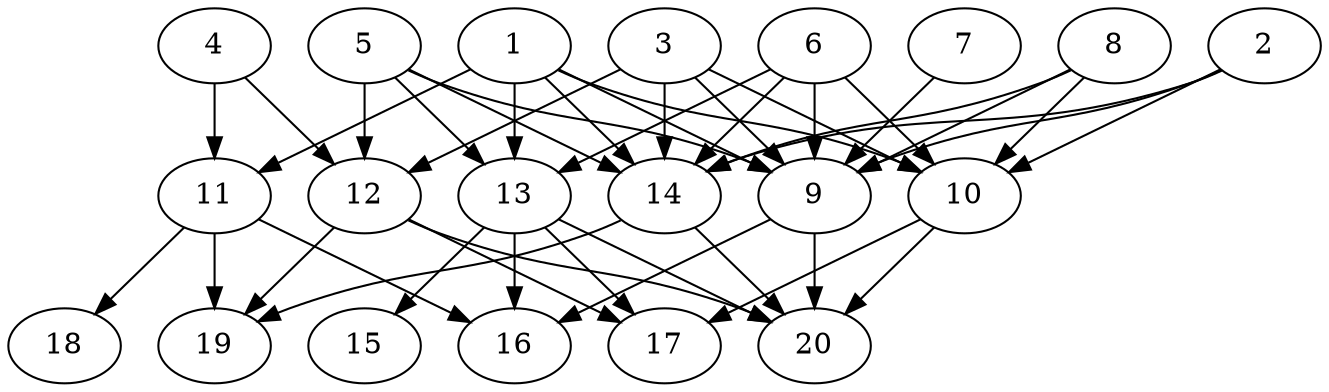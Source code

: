 // DAG automatically generated by daggen at Tue Jul 23 14:34:08 2019
// ./daggen --dot -n 20 --ccr 0.5 --fat 0.7 --regular 0.5 --density 0.8 --mindata 5242880 --maxdata 52428800 
digraph G {
  1 [size="45592576", alpha="0.08", expect_size="22796288"] 
  1 -> 9 [size ="22796288"]
  1 -> 10 [size ="22796288"]
  1 -> 11 [size ="22796288"]
  1 -> 13 [size ="22796288"]
  1 -> 14 [size ="22796288"]
  2 [size="62119936", alpha="0.01", expect_size="31059968"] 
  2 -> 9 [size ="31059968"]
  2 -> 10 [size ="31059968"]
  2 -> 14 [size ="31059968"]
  3 [size="41000960", alpha="0.05", expect_size="20500480"] 
  3 -> 9 [size ="20500480"]
  3 -> 10 [size ="20500480"]
  3 -> 12 [size ="20500480"]
  3 -> 14 [size ="20500480"]
  4 [size="52510720", alpha="0.08", expect_size="26255360"] 
  4 -> 11 [size ="26255360"]
  4 -> 12 [size ="26255360"]
  5 [size="97480704", alpha="0.07", expect_size="48740352"] 
  5 -> 9 [size ="48740352"]
  5 -> 12 [size ="48740352"]
  5 -> 13 [size ="48740352"]
  5 -> 14 [size ="48740352"]
  6 [size="76421120", alpha="0.06", expect_size="38210560"] 
  6 -> 9 [size ="38210560"]
  6 -> 10 [size ="38210560"]
  6 -> 13 [size ="38210560"]
  6 -> 14 [size ="38210560"]
  7 [size="62621696", alpha="0.04", expect_size="31310848"] 
  7 -> 9 [size ="31310848"]
  8 [size="48631808", alpha="0.00", expect_size="24315904"] 
  8 -> 9 [size ="24315904"]
  8 -> 10 [size ="24315904"]
  8 -> 14 [size ="24315904"]
  9 [size="37330944", alpha="0.11", expect_size="18665472"] 
  9 -> 16 [size ="18665472"]
  9 -> 20 [size ="18665472"]
  10 [size="16857088", alpha="0.18", expect_size="8428544"] 
  10 -> 17 [size ="8428544"]
  10 -> 20 [size ="8428544"]
  11 [size="82006016", alpha="0.01", expect_size="41003008"] 
  11 -> 16 [size ="41003008"]
  11 -> 18 [size ="41003008"]
  11 -> 19 [size ="41003008"]
  12 [size="23169024", alpha="0.02", expect_size="11584512"] 
  12 -> 17 [size ="11584512"]
  12 -> 19 [size ="11584512"]
  12 -> 20 [size ="11584512"]
  13 [size="29702144", alpha="0.15", expect_size="14851072"] 
  13 -> 15 [size ="14851072"]
  13 -> 16 [size ="14851072"]
  13 -> 17 [size ="14851072"]
  13 -> 20 [size ="14851072"]
  14 [size="54145024", alpha="0.19", expect_size="27072512"] 
  14 -> 19 [size ="27072512"]
  14 -> 20 [size ="27072512"]
  15 [size="90501120", alpha="0.14", expect_size="45250560"] 
  16 [size="30576640", alpha="0.15", expect_size="15288320"] 
  17 [size="59174912", alpha="0.10", expect_size="29587456"] 
  18 [size="75894784", alpha="0.11", expect_size="37947392"] 
  19 [size="76707840", alpha="0.12", expect_size="38353920"] 
  20 [size="32120832", alpha="0.04", expect_size="16060416"] 
}
